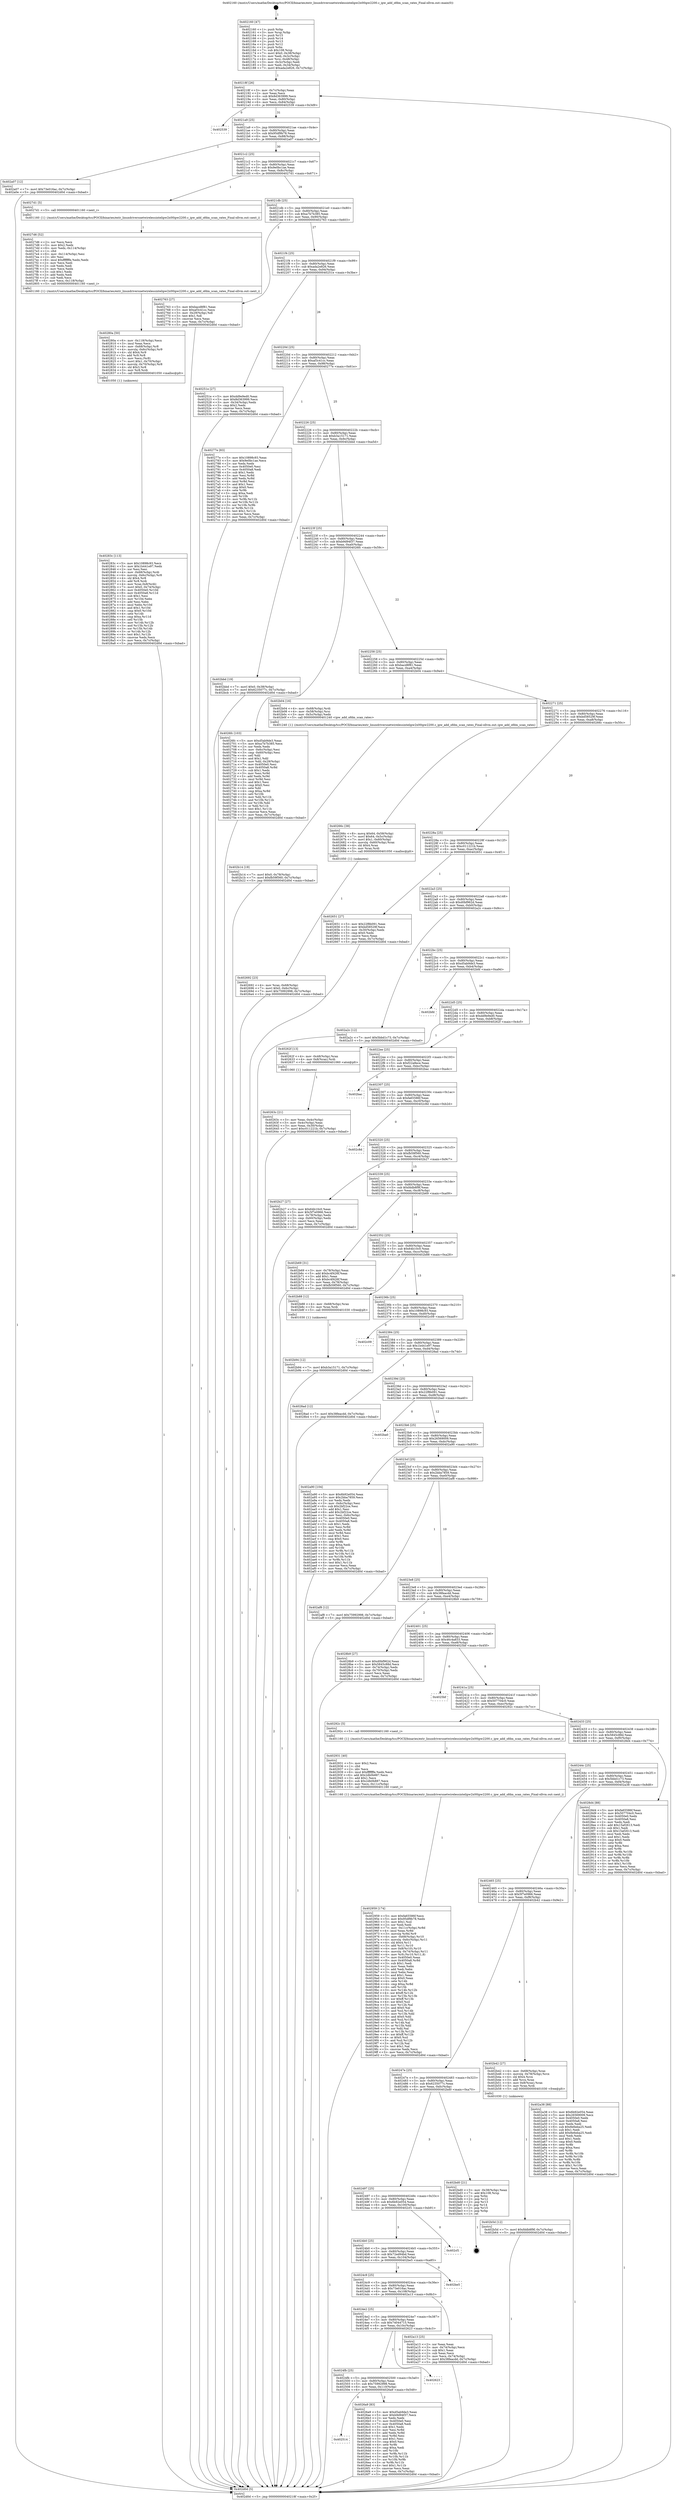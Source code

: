 digraph "0x402160" {
  label = "0x402160 (/mnt/c/Users/mathe/Desktop/tcc/POCII/binaries/extr_linuxdriversnetwirelessintelipw2x00ipw2200.c_ipw_add_ofdm_scan_rates_Final-ollvm.out::main(0))"
  labelloc = "t"
  node[shape=record]

  Entry [label="",width=0.3,height=0.3,shape=circle,fillcolor=black,style=filled]
  "0x40218f" [label="{
     0x40218f [26]\l
     | [instrs]\l
     &nbsp;&nbsp;0x40218f \<+3\>: mov -0x7c(%rbp),%eax\l
     &nbsp;&nbsp;0x402192 \<+2\>: mov %eax,%ecx\l
     &nbsp;&nbsp;0x402194 \<+6\>: sub $0x8d363999,%ecx\l
     &nbsp;&nbsp;0x40219a \<+3\>: mov %eax,-0x80(%rbp)\l
     &nbsp;&nbsp;0x40219d \<+6\>: mov %ecx,-0x84(%rbp)\l
     &nbsp;&nbsp;0x4021a3 \<+6\>: je 0000000000402539 \<main+0x3d9\>\l
  }"]
  "0x402539" [label="{
     0x402539\l
  }", style=dashed]
  "0x4021a9" [label="{
     0x4021a9 [25]\l
     | [instrs]\l
     &nbsp;&nbsp;0x4021a9 \<+5\>: jmp 00000000004021ae \<main+0x4e\>\l
     &nbsp;&nbsp;0x4021ae \<+3\>: mov -0x80(%rbp),%eax\l
     &nbsp;&nbsp;0x4021b1 \<+5\>: sub $0x95df9b78,%eax\l
     &nbsp;&nbsp;0x4021b6 \<+6\>: mov %eax,-0x88(%rbp)\l
     &nbsp;&nbsp;0x4021bc \<+6\>: je 0000000000402a07 \<main+0x8a7\>\l
  }"]
  Exit [label="",width=0.3,height=0.3,shape=circle,fillcolor=black,style=filled,peripheries=2]
  "0x402a07" [label="{
     0x402a07 [12]\l
     | [instrs]\l
     &nbsp;&nbsp;0x402a07 \<+7\>: movl $0x73e016ac,-0x7c(%rbp)\l
     &nbsp;&nbsp;0x402a0e \<+5\>: jmp 0000000000402d0d \<main+0xbad\>\l
  }"]
  "0x4021c2" [label="{
     0x4021c2 [25]\l
     | [instrs]\l
     &nbsp;&nbsp;0x4021c2 \<+5\>: jmp 00000000004021c7 \<main+0x67\>\l
     &nbsp;&nbsp;0x4021c7 \<+3\>: mov -0x80(%rbp),%eax\l
     &nbsp;&nbsp;0x4021ca \<+5\>: sub $0x9e0bc1ae,%eax\l
     &nbsp;&nbsp;0x4021cf \<+6\>: mov %eax,-0x8c(%rbp)\l
     &nbsp;&nbsp;0x4021d5 \<+6\>: je 00000000004027d1 \<main+0x671\>\l
  }"]
  "0x402b94" [label="{
     0x402b94 [12]\l
     | [instrs]\l
     &nbsp;&nbsp;0x402b94 \<+7\>: movl $0xb3a15171,-0x7c(%rbp)\l
     &nbsp;&nbsp;0x402b9b \<+5\>: jmp 0000000000402d0d \<main+0xbad\>\l
  }"]
  "0x4027d1" [label="{
     0x4027d1 [5]\l
     | [instrs]\l
     &nbsp;&nbsp;0x4027d1 \<+5\>: call 0000000000401160 \<next_i\>\l
     | [calls]\l
     &nbsp;&nbsp;0x401160 \{1\} (/mnt/c/Users/mathe/Desktop/tcc/POCII/binaries/extr_linuxdriversnetwirelessintelipw2x00ipw2200.c_ipw_add_ofdm_scan_rates_Final-ollvm.out::next_i)\l
  }"]
  "0x4021db" [label="{
     0x4021db [25]\l
     | [instrs]\l
     &nbsp;&nbsp;0x4021db \<+5\>: jmp 00000000004021e0 \<main+0x80\>\l
     &nbsp;&nbsp;0x4021e0 \<+3\>: mov -0x80(%rbp),%eax\l
     &nbsp;&nbsp;0x4021e3 \<+5\>: sub $0xa7b7b385,%eax\l
     &nbsp;&nbsp;0x4021e8 \<+6\>: mov %eax,-0x90(%rbp)\l
     &nbsp;&nbsp;0x4021ee \<+6\>: je 0000000000402763 \<main+0x603\>\l
  }"]
  "0x402b5d" [label="{
     0x402b5d [12]\l
     | [instrs]\l
     &nbsp;&nbsp;0x402b5d \<+7\>: movl $0xfddb8f9f,-0x7c(%rbp)\l
     &nbsp;&nbsp;0x402b64 \<+5\>: jmp 0000000000402d0d \<main+0xbad\>\l
  }"]
  "0x402763" [label="{
     0x402763 [27]\l
     | [instrs]\l
     &nbsp;&nbsp;0x402763 \<+5\>: mov $0xbacd8f81,%eax\l
     &nbsp;&nbsp;0x402768 \<+5\>: mov $0xaf3c41cc,%ecx\l
     &nbsp;&nbsp;0x40276d \<+3\>: mov -0x29(%rbp),%dl\l
     &nbsp;&nbsp;0x402770 \<+3\>: test $0x1,%dl\l
     &nbsp;&nbsp;0x402773 \<+3\>: cmovne %ecx,%eax\l
     &nbsp;&nbsp;0x402776 \<+3\>: mov %eax,-0x7c(%rbp)\l
     &nbsp;&nbsp;0x402779 \<+5\>: jmp 0000000000402d0d \<main+0xbad\>\l
  }"]
  "0x4021f4" [label="{
     0x4021f4 [25]\l
     | [instrs]\l
     &nbsp;&nbsp;0x4021f4 \<+5\>: jmp 00000000004021f9 \<main+0x99\>\l
     &nbsp;&nbsp;0x4021f9 \<+3\>: mov -0x80(%rbp),%eax\l
     &nbsp;&nbsp;0x4021fc \<+5\>: sub $0xada2e826,%eax\l
     &nbsp;&nbsp;0x402201 \<+6\>: mov %eax,-0x94(%rbp)\l
     &nbsp;&nbsp;0x402207 \<+6\>: je 000000000040251e \<main+0x3be\>\l
  }"]
  "0x402b14" [label="{
     0x402b14 [19]\l
     | [instrs]\l
     &nbsp;&nbsp;0x402b14 \<+7\>: movl $0x0,-0x78(%rbp)\l
     &nbsp;&nbsp;0x402b1b \<+7\>: movl $0xfb59f560,-0x7c(%rbp)\l
     &nbsp;&nbsp;0x402b22 \<+5\>: jmp 0000000000402d0d \<main+0xbad\>\l
  }"]
  "0x40251e" [label="{
     0x40251e [27]\l
     | [instrs]\l
     &nbsp;&nbsp;0x40251e \<+5\>: mov $0xdd9e9ed0,%eax\l
     &nbsp;&nbsp;0x402523 \<+5\>: mov $0x8d363999,%ecx\l
     &nbsp;&nbsp;0x402528 \<+3\>: mov -0x34(%rbp),%edx\l
     &nbsp;&nbsp;0x40252b \<+3\>: cmp $0x2,%edx\l
     &nbsp;&nbsp;0x40252e \<+3\>: cmovne %ecx,%eax\l
     &nbsp;&nbsp;0x402531 \<+3\>: mov %eax,-0x7c(%rbp)\l
     &nbsp;&nbsp;0x402534 \<+5\>: jmp 0000000000402d0d \<main+0xbad\>\l
  }"]
  "0x40220d" [label="{
     0x40220d [25]\l
     | [instrs]\l
     &nbsp;&nbsp;0x40220d \<+5\>: jmp 0000000000402212 \<main+0xb2\>\l
     &nbsp;&nbsp;0x402212 \<+3\>: mov -0x80(%rbp),%eax\l
     &nbsp;&nbsp;0x402215 \<+5\>: sub $0xaf3c41cc,%eax\l
     &nbsp;&nbsp;0x40221a \<+6\>: mov %eax,-0x98(%rbp)\l
     &nbsp;&nbsp;0x402220 \<+6\>: je 000000000040277e \<main+0x61e\>\l
  }"]
  "0x402d0d" [label="{
     0x402d0d [5]\l
     | [instrs]\l
     &nbsp;&nbsp;0x402d0d \<+5\>: jmp 000000000040218f \<main+0x2f\>\l
  }"]
  "0x402160" [label="{
     0x402160 [47]\l
     | [instrs]\l
     &nbsp;&nbsp;0x402160 \<+1\>: push %rbp\l
     &nbsp;&nbsp;0x402161 \<+3\>: mov %rsp,%rbp\l
     &nbsp;&nbsp;0x402164 \<+2\>: push %r15\l
     &nbsp;&nbsp;0x402166 \<+2\>: push %r14\l
     &nbsp;&nbsp;0x402168 \<+2\>: push %r13\l
     &nbsp;&nbsp;0x40216a \<+2\>: push %r12\l
     &nbsp;&nbsp;0x40216c \<+1\>: push %rbx\l
     &nbsp;&nbsp;0x40216d \<+7\>: sub $0x108,%rsp\l
     &nbsp;&nbsp;0x402174 \<+7\>: movl $0x0,-0x38(%rbp)\l
     &nbsp;&nbsp;0x40217b \<+3\>: mov %edi,-0x3c(%rbp)\l
     &nbsp;&nbsp;0x40217e \<+4\>: mov %rsi,-0x48(%rbp)\l
     &nbsp;&nbsp;0x402182 \<+3\>: mov -0x3c(%rbp),%edi\l
     &nbsp;&nbsp;0x402185 \<+3\>: mov %edi,-0x34(%rbp)\l
     &nbsp;&nbsp;0x402188 \<+7\>: movl $0xada2e826,-0x7c(%rbp)\l
  }"]
  "0x402959" [label="{
     0x402959 [174]\l
     | [instrs]\l
     &nbsp;&nbsp;0x402959 \<+5\>: mov $0xfa65586f,%ecx\l
     &nbsp;&nbsp;0x40295e \<+5\>: mov $0x95df9b78,%edx\l
     &nbsp;&nbsp;0x402963 \<+3\>: mov $0x1,%sil\l
     &nbsp;&nbsp;0x402966 \<+2\>: xor %edi,%edi\l
     &nbsp;&nbsp;0x402968 \<+7\>: mov -0x11c(%rbp),%r8d\l
     &nbsp;&nbsp;0x40296f \<+4\>: imul %eax,%r8d\l
     &nbsp;&nbsp;0x402973 \<+3\>: movslq %r8d,%r9\l
     &nbsp;&nbsp;0x402976 \<+4\>: mov -0x68(%rbp),%r10\l
     &nbsp;&nbsp;0x40297a \<+4\>: movslq -0x6c(%rbp),%r11\l
     &nbsp;&nbsp;0x40297e \<+4\>: shl $0x4,%r11\l
     &nbsp;&nbsp;0x402982 \<+3\>: add %r11,%r10\l
     &nbsp;&nbsp;0x402985 \<+4\>: mov 0x8(%r10),%r10\l
     &nbsp;&nbsp;0x402989 \<+4\>: movslq -0x74(%rbp),%r11\l
     &nbsp;&nbsp;0x40298d \<+4\>: mov %r9,(%r10,%r11,8)\l
     &nbsp;&nbsp;0x402991 \<+7\>: mov 0x4050e0,%eax\l
     &nbsp;&nbsp;0x402998 \<+8\>: mov 0x4050a8,%r8d\l
     &nbsp;&nbsp;0x4029a0 \<+3\>: sub $0x1,%edi\l
     &nbsp;&nbsp;0x4029a3 \<+2\>: mov %eax,%ebx\l
     &nbsp;&nbsp;0x4029a5 \<+2\>: add %edi,%ebx\l
     &nbsp;&nbsp;0x4029a7 \<+3\>: imul %ebx,%eax\l
     &nbsp;&nbsp;0x4029aa \<+3\>: and $0x1,%eax\l
     &nbsp;&nbsp;0x4029ad \<+3\>: cmp $0x0,%eax\l
     &nbsp;&nbsp;0x4029b0 \<+4\>: sete %r14b\l
     &nbsp;&nbsp;0x4029b4 \<+4\>: cmp $0xa,%r8d\l
     &nbsp;&nbsp;0x4029b8 \<+4\>: setl %r15b\l
     &nbsp;&nbsp;0x4029bc \<+3\>: mov %r14b,%r12b\l
     &nbsp;&nbsp;0x4029bf \<+4\>: xor $0xff,%r12b\l
     &nbsp;&nbsp;0x4029c3 \<+3\>: mov %r15b,%r13b\l
     &nbsp;&nbsp;0x4029c6 \<+4\>: xor $0xff,%r13b\l
     &nbsp;&nbsp;0x4029ca \<+4\>: xor $0x0,%sil\l
     &nbsp;&nbsp;0x4029ce \<+3\>: mov %r12b,%al\l
     &nbsp;&nbsp;0x4029d1 \<+2\>: and $0x0,%al\l
     &nbsp;&nbsp;0x4029d3 \<+3\>: and %sil,%r14b\l
     &nbsp;&nbsp;0x4029d6 \<+3\>: mov %r13b,%dil\l
     &nbsp;&nbsp;0x4029d9 \<+4\>: and $0x0,%dil\l
     &nbsp;&nbsp;0x4029dd \<+3\>: and %sil,%r15b\l
     &nbsp;&nbsp;0x4029e0 \<+3\>: or %r14b,%al\l
     &nbsp;&nbsp;0x4029e3 \<+3\>: or %r15b,%dil\l
     &nbsp;&nbsp;0x4029e6 \<+3\>: xor %dil,%al\l
     &nbsp;&nbsp;0x4029e9 \<+3\>: or %r13b,%r12b\l
     &nbsp;&nbsp;0x4029ec \<+4\>: xor $0xff,%r12b\l
     &nbsp;&nbsp;0x4029f0 \<+4\>: or $0x0,%sil\l
     &nbsp;&nbsp;0x4029f4 \<+3\>: and %sil,%r12b\l
     &nbsp;&nbsp;0x4029f7 \<+3\>: or %r12b,%al\l
     &nbsp;&nbsp;0x4029fa \<+2\>: test $0x1,%al\l
     &nbsp;&nbsp;0x4029fc \<+3\>: cmovne %edx,%ecx\l
     &nbsp;&nbsp;0x4029ff \<+3\>: mov %ecx,-0x7c(%rbp)\l
     &nbsp;&nbsp;0x402a02 \<+5\>: jmp 0000000000402d0d \<main+0xbad\>\l
  }"]
  "0x40277e" [label="{
     0x40277e [83]\l
     | [instrs]\l
     &nbsp;&nbsp;0x40277e \<+5\>: mov $0x10898c93,%eax\l
     &nbsp;&nbsp;0x402783 \<+5\>: mov $0x9e0bc1ae,%ecx\l
     &nbsp;&nbsp;0x402788 \<+2\>: xor %edx,%edx\l
     &nbsp;&nbsp;0x40278a \<+7\>: mov 0x4050e0,%esi\l
     &nbsp;&nbsp;0x402791 \<+7\>: mov 0x4050a8,%edi\l
     &nbsp;&nbsp;0x402798 \<+3\>: sub $0x1,%edx\l
     &nbsp;&nbsp;0x40279b \<+3\>: mov %esi,%r8d\l
     &nbsp;&nbsp;0x40279e \<+3\>: add %edx,%r8d\l
     &nbsp;&nbsp;0x4027a1 \<+4\>: imul %r8d,%esi\l
     &nbsp;&nbsp;0x4027a5 \<+3\>: and $0x1,%esi\l
     &nbsp;&nbsp;0x4027a8 \<+3\>: cmp $0x0,%esi\l
     &nbsp;&nbsp;0x4027ab \<+4\>: sete %r9b\l
     &nbsp;&nbsp;0x4027af \<+3\>: cmp $0xa,%edi\l
     &nbsp;&nbsp;0x4027b2 \<+4\>: setl %r10b\l
     &nbsp;&nbsp;0x4027b6 \<+3\>: mov %r9b,%r11b\l
     &nbsp;&nbsp;0x4027b9 \<+3\>: and %r10b,%r11b\l
     &nbsp;&nbsp;0x4027bc \<+3\>: xor %r10b,%r9b\l
     &nbsp;&nbsp;0x4027bf \<+3\>: or %r9b,%r11b\l
     &nbsp;&nbsp;0x4027c2 \<+4\>: test $0x1,%r11b\l
     &nbsp;&nbsp;0x4027c6 \<+3\>: cmovne %ecx,%eax\l
     &nbsp;&nbsp;0x4027c9 \<+3\>: mov %eax,-0x7c(%rbp)\l
     &nbsp;&nbsp;0x4027cc \<+5\>: jmp 0000000000402d0d \<main+0xbad\>\l
  }"]
  "0x402226" [label="{
     0x402226 [25]\l
     | [instrs]\l
     &nbsp;&nbsp;0x402226 \<+5\>: jmp 000000000040222b \<main+0xcb\>\l
     &nbsp;&nbsp;0x40222b \<+3\>: mov -0x80(%rbp),%eax\l
     &nbsp;&nbsp;0x40222e \<+5\>: sub $0xb3a15171,%eax\l
     &nbsp;&nbsp;0x402233 \<+6\>: mov %eax,-0x9c(%rbp)\l
     &nbsp;&nbsp;0x402239 \<+6\>: je 0000000000402bbd \<main+0xa5d\>\l
  }"]
  "0x402931" [label="{
     0x402931 [40]\l
     | [instrs]\l
     &nbsp;&nbsp;0x402931 \<+5\>: mov $0x2,%ecx\l
     &nbsp;&nbsp;0x402936 \<+1\>: cltd\l
     &nbsp;&nbsp;0x402937 \<+2\>: idiv %ecx\l
     &nbsp;&nbsp;0x402939 \<+6\>: imul $0xfffffffe,%edx,%ecx\l
     &nbsp;&nbsp;0x40293f \<+6\>: add $0x2db0b887,%ecx\l
     &nbsp;&nbsp;0x402945 \<+3\>: add $0x1,%ecx\l
     &nbsp;&nbsp;0x402948 \<+6\>: sub $0x2db0b887,%ecx\l
     &nbsp;&nbsp;0x40294e \<+6\>: mov %ecx,-0x11c(%rbp)\l
     &nbsp;&nbsp;0x402954 \<+5\>: call 0000000000401160 \<next_i\>\l
     | [calls]\l
     &nbsp;&nbsp;0x401160 \{1\} (/mnt/c/Users/mathe/Desktop/tcc/POCII/binaries/extr_linuxdriversnetwirelessintelipw2x00ipw2200.c_ipw_add_ofdm_scan_rates_Final-ollvm.out::next_i)\l
  }"]
  "0x402bbd" [label="{
     0x402bbd [19]\l
     | [instrs]\l
     &nbsp;&nbsp;0x402bbd \<+7\>: movl $0x0,-0x38(%rbp)\l
     &nbsp;&nbsp;0x402bc4 \<+7\>: movl $0x6235077c,-0x7c(%rbp)\l
     &nbsp;&nbsp;0x402bcb \<+5\>: jmp 0000000000402d0d \<main+0xbad\>\l
  }"]
  "0x40223f" [label="{
     0x40223f [25]\l
     | [instrs]\l
     &nbsp;&nbsp;0x40223f \<+5\>: jmp 0000000000402244 \<main+0xe4\>\l
     &nbsp;&nbsp;0x402244 \<+3\>: mov -0x80(%rbp),%eax\l
     &nbsp;&nbsp;0x402247 \<+5\>: sub $0xb9d94f37,%eax\l
     &nbsp;&nbsp;0x40224c \<+6\>: mov %eax,-0xa0(%rbp)\l
     &nbsp;&nbsp;0x402252 \<+6\>: je 00000000004026fc \<main+0x59c\>\l
  }"]
  "0x40283c" [label="{
     0x40283c [113]\l
     | [instrs]\l
     &nbsp;&nbsp;0x40283c \<+5\>: mov $0x10898c93,%ecx\l
     &nbsp;&nbsp;0x402841 \<+5\>: mov $0x1b441e97,%edx\l
     &nbsp;&nbsp;0x402846 \<+2\>: xor %esi,%esi\l
     &nbsp;&nbsp;0x402848 \<+4\>: mov -0x68(%rbp),%rdi\l
     &nbsp;&nbsp;0x40284c \<+4\>: movslq -0x6c(%rbp),%r8\l
     &nbsp;&nbsp;0x402850 \<+4\>: shl $0x4,%r8\l
     &nbsp;&nbsp;0x402854 \<+3\>: add %r8,%rdi\l
     &nbsp;&nbsp;0x402857 \<+4\>: mov %rax,0x8(%rdi)\l
     &nbsp;&nbsp;0x40285b \<+7\>: movl $0x0,-0x74(%rbp)\l
     &nbsp;&nbsp;0x402862 \<+8\>: mov 0x4050e0,%r10d\l
     &nbsp;&nbsp;0x40286a \<+8\>: mov 0x4050a8,%r11d\l
     &nbsp;&nbsp;0x402872 \<+3\>: sub $0x1,%esi\l
     &nbsp;&nbsp;0x402875 \<+3\>: mov %r10d,%ebx\l
     &nbsp;&nbsp;0x402878 \<+2\>: add %esi,%ebx\l
     &nbsp;&nbsp;0x40287a \<+4\>: imul %ebx,%r10d\l
     &nbsp;&nbsp;0x40287e \<+4\>: and $0x1,%r10d\l
     &nbsp;&nbsp;0x402882 \<+4\>: cmp $0x0,%r10d\l
     &nbsp;&nbsp;0x402886 \<+4\>: sete %r14b\l
     &nbsp;&nbsp;0x40288a \<+4\>: cmp $0xa,%r11d\l
     &nbsp;&nbsp;0x40288e \<+4\>: setl %r15b\l
     &nbsp;&nbsp;0x402892 \<+3\>: mov %r14b,%r12b\l
     &nbsp;&nbsp;0x402895 \<+3\>: and %r15b,%r12b\l
     &nbsp;&nbsp;0x402898 \<+3\>: xor %r15b,%r14b\l
     &nbsp;&nbsp;0x40289b \<+3\>: or %r14b,%r12b\l
     &nbsp;&nbsp;0x40289e \<+4\>: test $0x1,%r12b\l
     &nbsp;&nbsp;0x4028a2 \<+3\>: cmovne %edx,%ecx\l
     &nbsp;&nbsp;0x4028a5 \<+3\>: mov %ecx,-0x7c(%rbp)\l
     &nbsp;&nbsp;0x4028a8 \<+5\>: jmp 0000000000402d0d \<main+0xbad\>\l
  }"]
  "0x4026fc" [label="{
     0x4026fc [103]\l
     | [instrs]\l
     &nbsp;&nbsp;0x4026fc \<+5\>: mov $0xd5ab9de3,%eax\l
     &nbsp;&nbsp;0x402701 \<+5\>: mov $0xa7b7b385,%ecx\l
     &nbsp;&nbsp;0x402706 \<+2\>: xor %edx,%edx\l
     &nbsp;&nbsp;0x402708 \<+3\>: mov -0x6c(%rbp),%esi\l
     &nbsp;&nbsp;0x40270b \<+3\>: cmp -0x60(%rbp),%esi\l
     &nbsp;&nbsp;0x40270e \<+4\>: setl %dil\l
     &nbsp;&nbsp;0x402712 \<+4\>: and $0x1,%dil\l
     &nbsp;&nbsp;0x402716 \<+4\>: mov %dil,-0x29(%rbp)\l
     &nbsp;&nbsp;0x40271a \<+7\>: mov 0x4050e0,%esi\l
     &nbsp;&nbsp;0x402721 \<+8\>: mov 0x4050a8,%r8d\l
     &nbsp;&nbsp;0x402729 \<+3\>: sub $0x1,%edx\l
     &nbsp;&nbsp;0x40272c \<+3\>: mov %esi,%r9d\l
     &nbsp;&nbsp;0x40272f \<+3\>: add %edx,%r9d\l
     &nbsp;&nbsp;0x402732 \<+4\>: imul %r9d,%esi\l
     &nbsp;&nbsp;0x402736 \<+3\>: and $0x1,%esi\l
     &nbsp;&nbsp;0x402739 \<+3\>: cmp $0x0,%esi\l
     &nbsp;&nbsp;0x40273c \<+4\>: sete %dil\l
     &nbsp;&nbsp;0x402740 \<+4\>: cmp $0xa,%r8d\l
     &nbsp;&nbsp;0x402744 \<+4\>: setl %r10b\l
     &nbsp;&nbsp;0x402748 \<+3\>: mov %dil,%r11b\l
     &nbsp;&nbsp;0x40274b \<+3\>: and %r10b,%r11b\l
     &nbsp;&nbsp;0x40274e \<+3\>: xor %r10b,%dil\l
     &nbsp;&nbsp;0x402751 \<+3\>: or %dil,%r11b\l
     &nbsp;&nbsp;0x402754 \<+4\>: test $0x1,%r11b\l
     &nbsp;&nbsp;0x402758 \<+3\>: cmovne %ecx,%eax\l
     &nbsp;&nbsp;0x40275b \<+3\>: mov %eax,-0x7c(%rbp)\l
     &nbsp;&nbsp;0x40275e \<+5\>: jmp 0000000000402d0d \<main+0xbad\>\l
  }"]
  "0x402258" [label="{
     0x402258 [25]\l
     | [instrs]\l
     &nbsp;&nbsp;0x402258 \<+5\>: jmp 000000000040225d \<main+0xfd\>\l
     &nbsp;&nbsp;0x40225d \<+3\>: mov -0x80(%rbp),%eax\l
     &nbsp;&nbsp;0x402260 \<+5\>: sub $0xbacd8f81,%eax\l
     &nbsp;&nbsp;0x402265 \<+6\>: mov %eax,-0xa4(%rbp)\l
     &nbsp;&nbsp;0x40226b \<+6\>: je 0000000000402b04 \<main+0x9a4\>\l
  }"]
  "0x40280a" [label="{
     0x40280a [50]\l
     | [instrs]\l
     &nbsp;&nbsp;0x40280a \<+6\>: mov -0x118(%rbp),%ecx\l
     &nbsp;&nbsp;0x402810 \<+3\>: imul %eax,%ecx\l
     &nbsp;&nbsp;0x402813 \<+4\>: mov -0x68(%rbp),%r8\l
     &nbsp;&nbsp;0x402817 \<+4\>: movslq -0x6c(%rbp),%r9\l
     &nbsp;&nbsp;0x40281b \<+4\>: shl $0x4,%r9\l
     &nbsp;&nbsp;0x40281f \<+3\>: add %r9,%r8\l
     &nbsp;&nbsp;0x402822 \<+3\>: mov %ecx,(%r8)\l
     &nbsp;&nbsp;0x402825 \<+7\>: movl $0x1,-0x70(%rbp)\l
     &nbsp;&nbsp;0x40282c \<+4\>: movslq -0x70(%rbp),%r8\l
     &nbsp;&nbsp;0x402830 \<+4\>: shl $0x3,%r8\l
     &nbsp;&nbsp;0x402834 \<+3\>: mov %r8,%rdi\l
     &nbsp;&nbsp;0x402837 \<+5\>: call 0000000000401050 \<malloc@plt\>\l
     | [calls]\l
     &nbsp;&nbsp;0x401050 \{1\} (unknown)\l
  }"]
  "0x402b04" [label="{
     0x402b04 [16]\l
     | [instrs]\l
     &nbsp;&nbsp;0x402b04 \<+4\>: mov -0x68(%rbp),%rdi\l
     &nbsp;&nbsp;0x402b08 \<+4\>: mov -0x58(%rbp),%rsi\l
     &nbsp;&nbsp;0x402b0c \<+3\>: mov -0x5c(%rbp),%edx\l
     &nbsp;&nbsp;0x402b0f \<+5\>: call 0000000000401240 \<ipw_add_ofdm_scan_rates\>\l
     | [calls]\l
     &nbsp;&nbsp;0x401240 \{1\} (/mnt/c/Users/mathe/Desktop/tcc/POCII/binaries/extr_linuxdriversnetwirelessintelipw2x00ipw2200.c_ipw_add_ofdm_scan_rates_Final-ollvm.out::ipw_add_ofdm_scan_rates)\l
  }"]
  "0x402271" [label="{
     0x402271 [25]\l
     | [instrs]\l
     &nbsp;&nbsp;0x402271 \<+5\>: jmp 0000000000402276 \<main+0x116\>\l
     &nbsp;&nbsp;0x402276 \<+3\>: mov -0x80(%rbp),%eax\l
     &nbsp;&nbsp;0x402279 \<+5\>: sub $0xbd58529f,%eax\l
     &nbsp;&nbsp;0x40227e \<+6\>: mov %eax,-0xa8(%rbp)\l
     &nbsp;&nbsp;0x402284 \<+6\>: je 000000000040266c \<main+0x50c\>\l
  }"]
  "0x4027d6" [label="{
     0x4027d6 [52]\l
     | [instrs]\l
     &nbsp;&nbsp;0x4027d6 \<+2\>: xor %ecx,%ecx\l
     &nbsp;&nbsp;0x4027d8 \<+5\>: mov $0x2,%edx\l
     &nbsp;&nbsp;0x4027dd \<+6\>: mov %edx,-0x114(%rbp)\l
     &nbsp;&nbsp;0x4027e3 \<+1\>: cltd\l
     &nbsp;&nbsp;0x4027e4 \<+6\>: mov -0x114(%rbp),%esi\l
     &nbsp;&nbsp;0x4027ea \<+2\>: idiv %esi\l
     &nbsp;&nbsp;0x4027ec \<+6\>: imul $0xfffffffe,%edx,%edx\l
     &nbsp;&nbsp;0x4027f2 \<+2\>: mov %ecx,%edi\l
     &nbsp;&nbsp;0x4027f4 \<+2\>: sub %edx,%edi\l
     &nbsp;&nbsp;0x4027f6 \<+2\>: mov %ecx,%edx\l
     &nbsp;&nbsp;0x4027f8 \<+3\>: sub $0x1,%edx\l
     &nbsp;&nbsp;0x4027fb \<+2\>: add %edx,%edi\l
     &nbsp;&nbsp;0x4027fd \<+2\>: sub %edi,%ecx\l
     &nbsp;&nbsp;0x4027ff \<+6\>: mov %ecx,-0x118(%rbp)\l
     &nbsp;&nbsp;0x402805 \<+5\>: call 0000000000401160 \<next_i\>\l
     | [calls]\l
     &nbsp;&nbsp;0x401160 \{1\} (/mnt/c/Users/mathe/Desktop/tcc/POCII/binaries/extr_linuxdriversnetwirelessintelipw2x00ipw2200.c_ipw_add_ofdm_scan_rates_Final-ollvm.out::next_i)\l
  }"]
  "0x40266c" [label="{
     0x40266c [38]\l
     | [instrs]\l
     &nbsp;&nbsp;0x40266c \<+8\>: movq $0x64,-0x58(%rbp)\l
     &nbsp;&nbsp;0x402674 \<+7\>: movl $0x64,-0x5c(%rbp)\l
     &nbsp;&nbsp;0x40267b \<+7\>: movl $0x1,-0x60(%rbp)\l
     &nbsp;&nbsp;0x402682 \<+4\>: movslq -0x60(%rbp),%rax\l
     &nbsp;&nbsp;0x402686 \<+4\>: shl $0x4,%rax\l
     &nbsp;&nbsp;0x40268a \<+3\>: mov %rax,%rdi\l
     &nbsp;&nbsp;0x40268d \<+5\>: call 0000000000401050 \<malloc@plt\>\l
     | [calls]\l
     &nbsp;&nbsp;0x401050 \{1\} (unknown)\l
  }"]
  "0x40228a" [label="{
     0x40228a [25]\l
     | [instrs]\l
     &nbsp;&nbsp;0x40228a \<+5\>: jmp 000000000040228f \<main+0x12f\>\l
     &nbsp;&nbsp;0x40228f \<+3\>: mov -0x80(%rbp),%eax\l
     &nbsp;&nbsp;0x402292 \<+5\>: sub $0xc011221b,%eax\l
     &nbsp;&nbsp;0x402297 \<+6\>: mov %eax,-0xac(%rbp)\l
     &nbsp;&nbsp;0x40229d \<+6\>: je 0000000000402651 \<main+0x4f1\>\l
  }"]
  "0x402514" [label="{
     0x402514\l
  }", style=dashed]
  "0x402651" [label="{
     0x402651 [27]\l
     | [instrs]\l
     &nbsp;&nbsp;0x402651 \<+5\>: mov $0x22f8b091,%eax\l
     &nbsp;&nbsp;0x402656 \<+5\>: mov $0xbd58529f,%ecx\l
     &nbsp;&nbsp;0x40265b \<+3\>: mov -0x30(%rbp),%edx\l
     &nbsp;&nbsp;0x40265e \<+3\>: cmp $0x0,%edx\l
     &nbsp;&nbsp;0x402661 \<+3\>: cmove %ecx,%eax\l
     &nbsp;&nbsp;0x402664 \<+3\>: mov %eax,-0x7c(%rbp)\l
     &nbsp;&nbsp;0x402667 \<+5\>: jmp 0000000000402d0d \<main+0xbad\>\l
  }"]
  "0x4022a3" [label="{
     0x4022a3 [25]\l
     | [instrs]\l
     &nbsp;&nbsp;0x4022a3 \<+5\>: jmp 00000000004022a8 \<main+0x148\>\l
     &nbsp;&nbsp;0x4022a8 \<+3\>: mov -0x80(%rbp),%eax\l
     &nbsp;&nbsp;0x4022ab \<+5\>: sub $0xd0bf962d,%eax\l
     &nbsp;&nbsp;0x4022b0 \<+6\>: mov %eax,-0xb0(%rbp)\l
     &nbsp;&nbsp;0x4022b6 \<+6\>: je 0000000000402a2c \<main+0x8cc\>\l
  }"]
  "0x4026a9" [label="{
     0x4026a9 [83]\l
     | [instrs]\l
     &nbsp;&nbsp;0x4026a9 \<+5\>: mov $0xd5ab9de3,%eax\l
     &nbsp;&nbsp;0x4026ae \<+5\>: mov $0xb9d94f37,%ecx\l
     &nbsp;&nbsp;0x4026b3 \<+2\>: xor %edx,%edx\l
     &nbsp;&nbsp;0x4026b5 \<+7\>: mov 0x4050e0,%esi\l
     &nbsp;&nbsp;0x4026bc \<+7\>: mov 0x4050a8,%edi\l
     &nbsp;&nbsp;0x4026c3 \<+3\>: sub $0x1,%edx\l
     &nbsp;&nbsp;0x4026c6 \<+3\>: mov %esi,%r8d\l
     &nbsp;&nbsp;0x4026c9 \<+3\>: add %edx,%r8d\l
     &nbsp;&nbsp;0x4026cc \<+4\>: imul %r8d,%esi\l
     &nbsp;&nbsp;0x4026d0 \<+3\>: and $0x1,%esi\l
     &nbsp;&nbsp;0x4026d3 \<+3\>: cmp $0x0,%esi\l
     &nbsp;&nbsp;0x4026d6 \<+4\>: sete %r9b\l
     &nbsp;&nbsp;0x4026da \<+3\>: cmp $0xa,%edi\l
     &nbsp;&nbsp;0x4026dd \<+4\>: setl %r10b\l
     &nbsp;&nbsp;0x4026e1 \<+3\>: mov %r9b,%r11b\l
     &nbsp;&nbsp;0x4026e4 \<+3\>: and %r10b,%r11b\l
     &nbsp;&nbsp;0x4026e7 \<+3\>: xor %r10b,%r9b\l
     &nbsp;&nbsp;0x4026ea \<+3\>: or %r9b,%r11b\l
     &nbsp;&nbsp;0x4026ed \<+4\>: test $0x1,%r11b\l
     &nbsp;&nbsp;0x4026f1 \<+3\>: cmovne %ecx,%eax\l
     &nbsp;&nbsp;0x4026f4 \<+3\>: mov %eax,-0x7c(%rbp)\l
     &nbsp;&nbsp;0x4026f7 \<+5\>: jmp 0000000000402d0d \<main+0xbad\>\l
  }"]
  "0x402a2c" [label="{
     0x402a2c [12]\l
     | [instrs]\l
     &nbsp;&nbsp;0x402a2c \<+7\>: movl $0x5bbd1c73,-0x7c(%rbp)\l
     &nbsp;&nbsp;0x402a33 \<+5\>: jmp 0000000000402d0d \<main+0xbad\>\l
  }"]
  "0x4022bc" [label="{
     0x4022bc [25]\l
     | [instrs]\l
     &nbsp;&nbsp;0x4022bc \<+5\>: jmp 00000000004022c1 \<main+0x161\>\l
     &nbsp;&nbsp;0x4022c1 \<+3\>: mov -0x80(%rbp),%eax\l
     &nbsp;&nbsp;0x4022c4 \<+5\>: sub $0xd5ab9de3,%eax\l
     &nbsp;&nbsp;0x4022c9 \<+6\>: mov %eax,-0xb4(%rbp)\l
     &nbsp;&nbsp;0x4022cf \<+6\>: je 0000000000402bfd \<main+0xa9d\>\l
  }"]
  "0x4024fb" [label="{
     0x4024fb [25]\l
     | [instrs]\l
     &nbsp;&nbsp;0x4024fb \<+5\>: jmp 0000000000402500 \<main+0x3a0\>\l
     &nbsp;&nbsp;0x402500 \<+3\>: mov -0x80(%rbp),%eax\l
     &nbsp;&nbsp;0x402503 \<+5\>: sub $0x75992998,%eax\l
     &nbsp;&nbsp;0x402508 \<+6\>: mov %eax,-0x110(%rbp)\l
     &nbsp;&nbsp;0x40250e \<+6\>: je 00000000004026a9 \<main+0x549\>\l
  }"]
  "0x402bfd" [label="{
     0x402bfd\l
  }", style=dashed]
  "0x4022d5" [label="{
     0x4022d5 [25]\l
     | [instrs]\l
     &nbsp;&nbsp;0x4022d5 \<+5\>: jmp 00000000004022da \<main+0x17a\>\l
     &nbsp;&nbsp;0x4022da \<+3\>: mov -0x80(%rbp),%eax\l
     &nbsp;&nbsp;0x4022dd \<+5\>: sub $0xdd9e9ed0,%eax\l
     &nbsp;&nbsp;0x4022e2 \<+6\>: mov %eax,-0xb8(%rbp)\l
     &nbsp;&nbsp;0x4022e8 \<+6\>: je 000000000040262f \<main+0x4cf\>\l
  }"]
  "0x402623" [label="{
     0x402623\l
  }", style=dashed]
  "0x40262f" [label="{
     0x40262f [13]\l
     | [instrs]\l
     &nbsp;&nbsp;0x40262f \<+4\>: mov -0x48(%rbp),%rax\l
     &nbsp;&nbsp;0x402633 \<+4\>: mov 0x8(%rax),%rdi\l
     &nbsp;&nbsp;0x402637 \<+5\>: call 0000000000401060 \<atoi@plt\>\l
     | [calls]\l
     &nbsp;&nbsp;0x401060 \{1\} (unknown)\l
  }"]
  "0x4022ee" [label="{
     0x4022ee [25]\l
     | [instrs]\l
     &nbsp;&nbsp;0x4022ee \<+5\>: jmp 00000000004022f3 \<main+0x193\>\l
     &nbsp;&nbsp;0x4022f3 \<+3\>: mov -0x80(%rbp),%eax\l
     &nbsp;&nbsp;0x4022f6 \<+5\>: sub $0xf22a8ece,%eax\l
     &nbsp;&nbsp;0x4022fb \<+6\>: mov %eax,-0xbc(%rbp)\l
     &nbsp;&nbsp;0x402301 \<+6\>: je 0000000000402bac \<main+0xa4c\>\l
  }"]
  "0x40263c" [label="{
     0x40263c [21]\l
     | [instrs]\l
     &nbsp;&nbsp;0x40263c \<+3\>: mov %eax,-0x4c(%rbp)\l
     &nbsp;&nbsp;0x40263f \<+3\>: mov -0x4c(%rbp),%eax\l
     &nbsp;&nbsp;0x402642 \<+3\>: mov %eax,-0x30(%rbp)\l
     &nbsp;&nbsp;0x402645 \<+7\>: movl $0xc011221b,-0x7c(%rbp)\l
     &nbsp;&nbsp;0x40264c \<+5\>: jmp 0000000000402d0d \<main+0xbad\>\l
  }"]
  "0x402692" [label="{
     0x402692 [23]\l
     | [instrs]\l
     &nbsp;&nbsp;0x402692 \<+4\>: mov %rax,-0x68(%rbp)\l
     &nbsp;&nbsp;0x402696 \<+7\>: movl $0x0,-0x6c(%rbp)\l
     &nbsp;&nbsp;0x40269d \<+7\>: movl $0x75992998,-0x7c(%rbp)\l
     &nbsp;&nbsp;0x4026a4 \<+5\>: jmp 0000000000402d0d \<main+0xbad\>\l
  }"]
  "0x4024e2" [label="{
     0x4024e2 [25]\l
     | [instrs]\l
     &nbsp;&nbsp;0x4024e2 \<+5\>: jmp 00000000004024e7 \<main+0x387\>\l
     &nbsp;&nbsp;0x4024e7 \<+3\>: mov -0x80(%rbp),%eax\l
     &nbsp;&nbsp;0x4024ea \<+5\>: sub $0x74044715,%eax\l
     &nbsp;&nbsp;0x4024ef \<+6\>: mov %eax,-0x10c(%rbp)\l
     &nbsp;&nbsp;0x4024f5 \<+6\>: je 0000000000402623 \<main+0x4c3\>\l
  }"]
  "0x402bac" [label="{
     0x402bac\l
  }", style=dashed]
  "0x402307" [label="{
     0x402307 [25]\l
     | [instrs]\l
     &nbsp;&nbsp;0x402307 \<+5\>: jmp 000000000040230c \<main+0x1ac\>\l
     &nbsp;&nbsp;0x40230c \<+3\>: mov -0x80(%rbp),%eax\l
     &nbsp;&nbsp;0x40230f \<+5\>: sub $0xfa65586f,%eax\l
     &nbsp;&nbsp;0x402314 \<+6\>: mov %eax,-0xc0(%rbp)\l
     &nbsp;&nbsp;0x40231a \<+6\>: je 0000000000402c8d \<main+0xb2d\>\l
  }"]
  "0x402a13" [label="{
     0x402a13 [25]\l
     | [instrs]\l
     &nbsp;&nbsp;0x402a13 \<+2\>: xor %eax,%eax\l
     &nbsp;&nbsp;0x402a15 \<+3\>: mov -0x74(%rbp),%ecx\l
     &nbsp;&nbsp;0x402a18 \<+3\>: sub $0x1,%eax\l
     &nbsp;&nbsp;0x402a1b \<+2\>: sub %eax,%ecx\l
     &nbsp;&nbsp;0x402a1d \<+3\>: mov %ecx,-0x74(%rbp)\l
     &nbsp;&nbsp;0x402a20 \<+7\>: movl $0x38feacdd,-0x7c(%rbp)\l
     &nbsp;&nbsp;0x402a27 \<+5\>: jmp 0000000000402d0d \<main+0xbad\>\l
  }"]
  "0x402c8d" [label="{
     0x402c8d\l
  }", style=dashed]
  "0x402320" [label="{
     0x402320 [25]\l
     | [instrs]\l
     &nbsp;&nbsp;0x402320 \<+5\>: jmp 0000000000402325 \<main+0x1c5\>\l
     &nbsp;&nbsp;0x402325 \<+3\>: mov -0x80(%rbp),%eax\l
     &nbsp;&nbsp;0x402328 \<+5\>: sub $0xfb59f560,%eax\l
     &nbsp;&nbsp;0x40232d \<+6\>: mov %eax,-0xc4(%rbp)\l
     &nbsp;&nbsp;0x402333 \<+6\>: je 0000000000402b27 \<main+0x9c7\>\l
  }"]
  "0x4024c9" [label="{
     0x4024c9 [25]\l
     | [instrs]\l
     &nbsp;&nbsp;0x4024c9 \<+5\>: jmp 00000000004024ce \<main+0x36e\>\l
     &nbsp;&nbsp;0x4024ce \<+3\>: mov -0x80(%rbp),%eax\l
     &nbsp;&nbsp;0x4024d1 \<+5\>: sub $0x73e016ac,%eax\l
     &nbsp;&nbsp;0x4024d6 \<+6\>: mov %eax,-0x108(%rbp)\l
     &nbsp;&nbsp;0x4024dc \<+6\>: je 0000000000402a13 \<main+0x8b3\>\l
  }"]
  "0x402b27" [label="{
     0x402b27 [27]\l
     | [instrs]\l
     &nbsp;&nbsp;0x402b27 \<+5\>: mov $0x64b10c0,%eax\l
     &nbsp;&nbsp;0x402b2c \<+5\>: mov $0x5f7e0966,%ecx\l
     &nbsp;&nbsp;0x402b31 \<+3\>: mov -0x78(%rbp),%edx\l
     &nbsp;&nbsp;0x402b34 \<+3\>: cmp -0x60(%rbp),%edx\l
     &nbsp;&nbsp;0x402b37 \<+3\>: cmovl %ecx,%eax\l
     &nbsp;&nbsp;0x402b3a \<+3\>: mov %eax,-0x7c(%rbp)\l
     &nbsp;&nbsp;0x402b3d \<+5\>: jmp 0000000000402d0d \<main+0xbad\>\l
  }"]
  "0x402339" [label="{
     0x402339 [25]\l
     | [instrs]\l
     &nbsp;&nbsp;0x402339 \<+5\>: jmp 000000000040233e \<main+0x1de\>\l
     &nbsp;&nbsp;0x40233e \<+3\>: mov -0x80(%rbp),%eax\l
     &nbsp;&nbsp;0x402341 \<+5\>: sub $0xfddb8f9f,%eax\l
     &nbsp;&nbsp;0x402346 \<+6\>: mov %eax,-0xc8(%rbp)\l
     &nbsp;&nbsp;0x40234c \<+6\>: je 0000000000402b69 \<main+0xa09\>\l
  }"]
  "0x402be5" [label="{
     0x402be5\l
  }", style=dashed]
  "0x402b69" [label="{
     0x402b69 [31]\l
     | [instrs]\l
     &nbsp;&nbsp;0x402b69 \<+3\>: mov -0x78(%rbp),%eax\l
     &nbsp;&nbsp;0x402b6c \<+5\>: add $0xbc4f426f,%eax\l
     &nbsp;&nbsp;0x402b71 \<+3\>: add $0x1,%eax\l
     &nbsp;&nbsp;0x402b74 \<+5\>: sub $0xbc4f426f,%eax\l
     &nbsp;&nbsp;0x402b79 \<+3\>: mov %eax,-0x78(%rbp)\l
     &nbsp;&nbsp;0x402b7c \<+7\>: movl $0xfb59f560,-0x7c(%rbp)\l
     &nbsp;&nbsp;0x402b83 \<+5\>: jmp 0000000000402d0d \<main+0xbad\>\l
  }"]
  "0x402352" [label="{
     0x402352 [25]\l
     | [instrs]\l
     &nbsp;&nbsp;0x402352 \<+5\>: jmp 0000000000402357 \<main+0x1f7\>\l
     &nbsp;&nbsp;0x402357 \<+3\>: mov -0x80(%rbp),%eax\l
     &nbsp;&nbsp;0x40235a \<+5\>: sub $0x64b10c0,%eax\l
     &nbsp;&nbsp;0x40235f \<+6\>: mov %eax,-0xcc(%rbp)\l
     &nbsp;&nbsp;0x402365 \<+6\>: je 0000000000402b88 \<main+0xa28\>\l
  }"]
  "0x4024b0" [label="{
     0x4024b0 [25]\l
     | [instrs]\l
     &nbsp;&nbsp;0x4024b0 \<+5\>: jmp 00000000004024b5 \<main+0x355\>\l
     &nbsp;&nbsp;0x4024b5 \<+3\>: mov -0x80(%rbp),%eax\l
     &nbsp;&nbsp;0x4024b8 \<+5\>: sub $0x72ed94bd,%eax\l
     &nbsp;&nbsp;0x4024bd \<+6\>: mov %eax,-0x104(%rbp)\l
     &nbsp;&nbsp;0x4024c3 \<+6\>: je 0000000000402be5 \<main+0xa85\>\l
  }"]
  "0x402b88" [label="{
     0x402b88 [12]\l
     | [instrs]\l
     &nbsp;&nbsp;0x402b88 \<+4\>: mov -0x68(%rbp),%rax\l
     &nbsp;&nbsp;0x402b8c \<+3\>: mov %rax,%rdi\l
     &nbsp;&nbsp;0x402b8f \<+5\>: call 0000000000401030 \<free@plt\>\l
     | [calls]\l
     &nbsp;&nbsp;0x401030 \{1\} (unknown)\l
  }"]
  "0x40236b" [label="{
     0x40236b [25]\l
     | [instrs]\l
     &nbsp;&nbsp;0x40236b \<+5\>: jmp 0000000000402370 \<main+0x210\>\l
     &nbsp;&nbsp;0x402370 \<+3\>: mov -0x80(%rbp),%eax\l
     &nbsp;&nbsp;0x402373 \<+5\>: sub $0x10898c93,%eax\l
     &nbsp;&nbsp;0x402378 \<+6\>: mov %eax,-0xd0(%rbp)\l
     &nbsp;&nbsp;0x40237e \<+6\>: je 0000000000402c09 \<main+0xaa9\>\l
  }"]
  "0x402cf1" [label="{
     0x402cf1\l
  }", style=dashed]
  "0x402c09" [label="{
     0x402c09\l
  }", style=dashed]
  "0x402384" [label="{
     0x402384 [25]\l
     | [instrs]\l
     &nbsp;&nbsp;0x402384 \<+5\>: jmp 0000000000402389 \<main+0x229\>\l
     &nbsp;&nbsp;0x402389 \<+3\>: mov -0x80(%rbp),%eax\l
     &nbsp;&nbsp;0x40238c \<+5\>: sub $0x1b441e97,%eax\l
     &nbsp;&nbsp;0x402391 \<+6\>: mov %eax,-0xd4(%rbp)\l
     &nbsp;&nbsp;0x402397 \<+6\>: je 00000000004028ad \<main+0x74d\>\l
  }"]
  "0x402497" [label="{
     0x402497 [25]\l
     | [instrs]\l
     &nbsp;&nbsp;0x402497 \<+5\>: jmp 000000000040249c \<main+0x33c\>\l
     &nbsp;&nbsp;0x40249c \<+3\>: mov -0x80(%rbp),%eax\l
     &nbsp;&nbsp;0x40249f \<+5\>: sub $0x6b92e054,%eax\l
     &nbsp;&nbsp;0x4024a4 \<+6\>: mov %eax,-0x100(%rbp)\l
     &nbsp;&nbsp;0x4024aa \<+6\>: je 0000000000402cf1 \<main+0xb91\>\l
  }"]
  "0x4028ad" [label="{
     0x4028ad [12]\l
     | [instrs]\l
     &nbsp;&nbsp;0x4028ad \<+7\>: movl $0x38feacdd,-0x7c(%rbp)\l
     &nbsp;&nbsp;0x4028b4 \<+5\>: jmp 0000000000402d0d \<main+0xbad\>\l
  }"]
  "0x40239d" [label="{
     0x40239d [25]\l
     | [instrs]\l
     &nbsp;&nbsp;0x40239d \<+5\>: jmp 00000000004023a2 \<main+0x242\>\l
     &nbsp;&nbsp;0x4023a2 \<+3\>: mov -0x80(%rbp),%eax\l
     &nbsp;&nbsp;0x4023a5 \<+5\>: sub $0x22f8b091,%eax\l
     &nbsp;&nbsp;0x4023aa \<+6\>: mov %eax,-0xd8(%rbp)\l
     &nbsp;&nbsp;0x4023b0 \<+6\>: je 0000000000402ba0 \<main+0xa40\>\l
  }"]
  "0x402bd0" [label="{
     0x402bd0 [21]\l
     | [instrs]\l
     &nbsp;&nbsp;0x402bd0 \<+3\>: mov -0x38(%rbp),%eax\l
     &nbsp;&nbsp;0x402bd3 \<+7\>: add $0x108,%rsp\l
     &nbsp;&nbsp;0x402bda \<+1\>: pop %rbx\l
     &nbsp;&nbsp;0x402bdb \<+2\>: pop %r12\l
     &nbsp;&nbsp;0x402bdd \<+2\>: pop %r13\l
     &nbsp;&nbsp;0x402bdf \<+2\>: pop %r14\l
     &nbsp;&nbsp;0x402be1 \<+2\>: pop %r15\l
     &nbsp;&nbsp;0x402be3 \<+1\>: pop %rbp\l
     &nbsp;&nbsp;0x402be4 \<+1\>: ret\l
  }"]
  "0x402ba0" [label="{
     0x402ba0\l
  }", style=dashed]
  "0x4023b6" [label="{
     0x4023b6 [25]\l
     | [instrs]\l
     &nbsp;&nbsp;0x4023b6 \<+5\>: jmp 00000000004023bb \<main+0x25b\>\l
     &nbsp;&nbsp;0x4023bb \<+3\>: mov -0x80(%rbp),%eax\l
     &nbsp;&nbsp;0x4023be \<+5\>: sub $0x26569009,%eax\l
     &nbsp;&nbsp;0x4023c3 \<+6\>: mov %eax,-0xdc(%rbp)\l
     &nbsp;&nbsp;0x4023c9 \<+6\>: je 0000000000402a90 \<main+0x930\>\l
  }"]
  "0x40247e" [label="{
     0x40247e [25]\l
     | [instrs]\l
     &nbsp;&nbsp;0x40247e \<+5\>: jmp 0000000000402483 \<main+0x323\>\l
     &nbsp;&nbsp;0x402483 \<+3\>: mov -0x80(%rbp),%eax\l
     &nbsp;&nbsp;0x402486 \<+5\>: sub $0x6235077c,%eax\l
     &nbsp;&nbsp;0x40248b \<+6\>: mov %eax,-0xfc(%rbp)\l
     &nbsp;&nbsp;0x402491 \<+6\>: je 0000000000402bd0 \<main+0xa70\>\l
  }"]
  "0x402a90" [label="{
     0x402a90 [104]\l
     | [instrs]\l
     &nbsp;&nbsp;0x402a90 \<+5\>: mov $0x6b92e054,%eax\l
     &nbsp;&nbsp;0x402a95 \<+5\>: mov $0x2bba7859,%ecx\l
     &nbsp;&nbsp;0x402a9a \<+2\>: xor %edx,%edx\l
     &nbsp;&nbsp;0x402a9c \<+3\>: mov -0x6c(%rbp),%esi\l
     &nbsp;&nbsp;0x402a9f \<+6\>: sub $0x2bf22ce,%esi\l
     &nbsp;&nbsp;0x402aa5 \<+3\>: add $0x1,%esi\l
     &nbsp;&nbsp;0x402aa8 \<+6\>: add $0x2bf22ce,%esi\l
     &nbsp;&nbsp;0x402aae \<+3\>: mov %esi,-0x6c(%rbp)\l
     &nbsp;&nbsp;0x402ab1 \<+7\>: mov 0x4050e0,%esi\l
     &nbsp;&nbsp;0x402ab8 \<+7\>: mov 0x4050a8,%edi\l
     &nbsp;&nbsp;0x402abf \<+3\>: sub $0x1,%edx\l
     &nbsp;&nbsp;0x402ac2 \<+3\>: mov %esi,%r8d\l
     &nbsp;&nbsp;0x402ac5 \<+3\>: add %edx,%r8d\l
     &nbsp;&nbsp;0x402ac8 \<+4\>: imul %r8d,%esi\l
     &nbsp;&nbsp;0x402acc \<+3\>: and $0x1,%esi\l
     &nbsp;&nbsp;0x402acf \<+3\>: cmp $0x0,%esi\l
     &nbsp;&nbsp;0x402ad2 \<+4\>: sete %r9b\l
     &nbsp;&nbsp;0x402ad6 \<+3\>: cmp $0xa,%edi\l
     &nbsp;&nbsp;0x402ad9 \<+4\>: setl %r10b\l
     &nbsp;&nbsp;0x402add \<+3\>: mov %r9b,%r11b\l
     &nbsp;&nbsp;0x402ae0 \<+3\>: and %r10b,%r11b\l
     &nbsp;&nbsp;0x402ae3 \<+3\>: xor %r10b,%r9b\l
     &nbsp;&nbsp;0x402ae6 \<+3\>: or %r9b,%r11b\l
     &nbsp;&nbsp;0x402ae9 \<+4\>: test $0x1,%r11b\l
     &nbsp;&nbsp;0x402aed \<+3\>: cmovne %ecx,%eax\l
     &nbsp;&nbsp;0x402af0 \<+3\>: mov %eax,-0x7c(%rbp)\l
     &nbsp;&nbsp;0x402af3 \<+5\>: jmp 0000000000402d0d \<main+0xbad\>\l
  }"]
  "0x4023cf" [label="{
     0x4023cf [25]\l
     | [instrs]\l
     &nbsp;&nbsp;0x4023cf \<+5\>: jmp 00000000004023d4 \<main+0x274\>\l
     &nbsp;&nbsp;0x4023d4 \<+3\>: mov -0x80(%rbp),%eax\l
     &nbsp;&nbsp;0x4023d7 \<+5\>: sub $0x2bba7859,%eax\l
     &nbsp;&nbsp;0x4023dc \<+6\>: mov %eax,-0xe0(%rbp)\l
     &nbsp;&nbsp;0x4023e2 \<+6\>: je 0000000000402af8 \<main+0x998\>\l
  }"]
  "0x402b42" [label="{
     0x402b42 [27]\l
     | [instrs]\l
     &nbsp;&nbsp;0x402b42 \<+4\>: mov -0x68(%rbp),%rax\l
     &nbsp;&nbsp;0x402b46 \<+4\>: movslq -0x78(%rbp),%rcx\l
     &nbsp;&nbsp;0x402b4a \<+4\>: shl $0x4,%rcx\l
     &nbsp;&nbsp;0x402b4e \<+3\>: add %rcx,%rax\l
     &nbsp;&nbsp;0x402b51 \<+4\>: mov 0x8(%rax),%rax\l
     &nbsp;&nbsp;0x402b55 \<+3\>: mov %rax,%rdi\l
     &nbsp;&nbsp;0x402b58 \<+5\>: call 0000000000401030 \<free@plt\>\l
     | [calls]\l
     &nbsp;&nbsp;0x401030 \{1\} (unknown)\l
  }"]
  "0x402af8" [label="{
     0x402af8 [12]\l
     | [instrs]\l
     &nbsp;&nbsp;0x402af8 \<+7\>: movl $0x75992998,-0x7c(%rbp)\l
     &nbsp;&nbsp;0x402aff \<+5\>: jmp 0000000000402d0d \<main+0xbad\>\l
  }"]
  "0x4023e8" [label="{
     0x4023e8 [25]\l
     | [instrs]\l
     &nbsp;&nbsp;0x4023e8 \<+5\>: jmp 00000000004023ed \<main+0x28d\>\l
     &nbsp;&nbsp;0x4023ed \<+3\>: mov -0x80(%rbp),%eax\l
     &nbsp;&nbsp;0x4023f0 \<+5\>: sub $0x38feacdd,%eax\l
     &nbsp;&nbsp;0x4023f5 \<+6\>: mov %eax,-0xe4(%rbp)\l
     &nbsp;&nbsp;0x4023fb \<+6\>: je 00000000004028b9 \<main+0x759\>\l
  }"]
  "0x402465" [label="{
     0x402465 [25]\l
     | [instrs]\l
     &nbsp;&nbsp;0x402465 \<+5\>: jmp 000000000040246a \<main+0x30a\>\l
     &nbsp;&nbsp;0x40246a \<+3\>: mov -0x80(%rbp),%eax\l
     &nbsp;&nbsp;0x40246d \<+5\>: sub $0x5f7e0966,%eax\l
     &nbsp;&nbsp;0x402472 \<+6\>: mov %eax,-0xf8(%rbp)\l
     &nbsp;&nbsp;0x402478 \<+6\>: je 0000000000402b42 \<main+0x9e2\>\l
  }"]
  "0x4028b9" [label="{
     0x4028b9 [27]\l
     | [instrs]\l
     &nbsp;&nbsp;0x4028b9 \<+5\>: mov $0xd0bf962d,%eax\l
     &nbsp;&nbsp;0x4028be \<+5\>: mov $0x5845c88d,%ecx\l
     &nbsp;&nbsp;0x4028c3 \<+3\>: mov -0x74(%rbp),%edx\l
     &nbsp;&nbsp;0x4028c6 \<+3\>: cmp -0x70(%rbp),%edx\l
     &nbsp;&nbsp;0x4028c9 \<+3\>: cmovl %ecx,%eax\l
     &nbsp;&nbsp;0x4028cc \<+3\>: mov %eax,-0x7c(%rbp)\l
     &nbsp;&nbsp;0x4028cf \<+5\>: jmp 0000000000402d0d \<main+0xbad\>\l
  }"]
  "0x402401" [label="{
     0x402401 [25]\l
     | [instrs]\l
     &nbsp;&nbsp;0x402401 \<+5\>: jmp 0000000000402406 \<main+0x2a6\>\l
     &nbsp;&nbsp;0x402406 \<+3\>: mov -0x80(%rbp),%eax\l
     &nbsp;&nbsp;0x402409 \<+5\>: sub $0x46c4a833,%eax\l
     &nbsp;&nbsp;0x40240e \<+6\>: mov %eax,-0xe8(%rbp)\l
     &nbsp;&nbsp;0x402414 \<+6\>: je 00000000004025bf \<main+0x45f\>\l
  }"]
  "0x402a38" [label="{
     0x402a38 [88]\l
     | [instrs]\l
     &nbsp;&nbsp;0x402a38 \<+5\>: mov $0x6b92e054,%eax\l
     &nbsp;&nbsp;0x402a3d \<+5\>: mov $0x26569009,%ecx\l
     &nbsp;&nbsp;0x402a42 \<+7\>: mov 0x4050e0,%edx\l
     &nbsp;&nbsp;0x402a49 \<+7\>: mov 0x4050a8,%esi\l
     &nbsp;&nbsp;0x402a50 \<+2\>: mov %edx,%edi\l
     &nbsp;&nbsp;0x402a52 \<+6\>: sub $0x8e6eba25,%edi\l
     &nbsp;&nbsp;0x402a58 \<+3\>: sub $0x1,%edi\l
     &nbsp;&nbsp;0x402a5b \<+6\>: add $0x8e6eba25,%edi\l
     &nbsp;&nbsp;0x402a61 \<+3\>: imul %edi,%edx\l
     &nbsp;&nbsp;0x402a64 \<+3\>: and $0x1,%edx\l
     &nbsp;&nbsp;0x402a67 \<+3\>: cmp $0x0,%edx\l
     &nbsp;&nbsp;0x402a6a \<+4\>: sete %r8b\l
     &nbsp;&nbsp;0x402a6e \<+3\>: cmp $0xa,%esi\l
     &nbsp;&nbsp;0x402a71 \<+4\>: setl %r9b\l
     &nbsp;&nbsp;0x402a75 \<+3\>: mov %r8b,%r10b\l
     &nbsp;&nbsp;0x402a78 \<+3\>: and %r9b,%r10b\l
     &nbsp;&nbsp;0x402a7b \<+3\>: xor %r9b,%r8b\l
     &nbsp;&nbsp;0x402a7e \<+3\>: or %r8b,%r10b\l
     &nbsp;&nbsp;0x402a81 \<+4\>: test $0x1,%r10b\l
     &nbsp;&nbsp;0x402a85 \<+3\>: cmovne %ecx,%eax\l
     &nbsp;&nbsp;0x402a88 \<+3\>: mov %eax,-0x7c(%rbp)\l
     &nbsp;&nbsp;0x402a8b \<+5\>: jmp 0000000000402d0d \<main+0xbad\>\l
  }"]
  "0x4025bf" [label="{
     0x4025bf\l
  }", style=dashed]
  "0x40241a" [label="{
     0x40241a [25]\l
     | [instrs]\l
     &nbsp;&nbsp;0x40241a \<+5\>: jmp 000000000040241f \<main+0x2bf\>\l
     &nbsp;&nbsp;0x40241f \<+3\>: mov -0x80(%rbp),%eax\l
     &nbsp;&nbsp;0x402422 \<+5\>: sub $0x507704c0,%eax\l
     &nbsp;&nbsp;0x402427 \<+6\>: mov %eax,-0xec(%rbp)\l
     &nbsp;&nbsp;0x40242d \<+6\>: je 000000000040292c \<main+0x7cc\>\l
  }"]
  "0x40244c" [label="{
     0x40244c [25]\l
     | [instrs]\l
     &nbsp;&nbsp;0x40244c \<+5\>: jmp 0000000000402451 \<main+0x2f1\>\l
     &nbsp;&nbsp;0x402451 \<+3\>: mov -0x80(%rbp),%eax\l
     &nbsp;&nbsp;0x402454 \<+5\>: sub $0x5bbd1c73,%eax\l
     &nbsp;&nbsp;0x402459 \<+6\>: mov %eax,-0xf4(%rbp)\l
     &nbsp;&nbsp;0x40245f \<+6\>: je 0000000000402a38 \<main+0x8d8\>\l
  }"]
  "0x40292c" [label="{
     0x40292c [5]\l
     | [instrs]\l
     &nbsp;&nbsp;0x40292c \<+5\>: call 0000000000401160 \<next_i\>\l
     | [calls]\l
     &nbsp;&nbsp;0x401160 \{1\} (/mnt/c/Users/mathe/Desktop/tcc/POCII/binaries/extr_linuxdriversnetwirelessintelipw2x00ipw2200.c_ipw_add_ofdm_scan_rates_Final-ollvm.out::next_i)\l
  }"]
  "0x402433" [label="{
     0x402433 [25]\l
     | [instrs]\l
     &nbsp;&nbsp;0x402433 \<+5\>: jmp 0000000000402438 \<main+0x2d8\>\l
     &nbsp;&nbsp;0x402438 \<+3\>: mov -0x80(%rbp),%eax\l
     &nbsp;&nbsp;0x40243b \<+5\>: sub $0x5845c88d,%eax\l
     &nbsp;&nbsp;0x402440 \<+6\>: mov %eax,-0xf0(%rbp)\l
     &nbsp;&nbsp;0x402446 \<+6\>: je 00000000004028d4 \<main+0x774\>\l
  }"]
  "0x4028d4" [label="{
     0x4028d4 [88]\l
     | [instrs]\l
     &nbsp;&nbsp;0x4028d4 \<+5\>: mov $0xfa65586f,%eax\l
     &nbsp;&nbsp;0x4028d9 \<+5\>: mov $0x507704c0,%ecx\l
     &nbsp;&nbsp;0x4028de \<+7\>: mov 0x4050e0,%edx\l
     &nbsp;&nbsp;0x4028e5 \<+7\>: mov 0x4050a8,%esi\l
     &nbsp;&nbsp;0x4028ec \<+2\>: mov %edx,%edi\l
     &nbsp;&nbsp;0x4028ee \<+6\>: add $0x15af2613,%edi\l
     &nbsp;&nbsp;0x4028f4 \<+3\>: sub $0x1,%edi\l
     &nbsp;&nbsp;0x4028f7 \<+6\>: sub $0x15af2613,%edi\l
     &nbsp;&nbsp;0x4028fd \<+3\>: imul %edi,%edx\l
     &nbsp;&nbsp;0x402900 \<+3\>: and $0x1,%edx\l
     &nbsp;&nbsp;0x402903 \<+3\>: cmp $0x0,%edx\l
     &nbsp;&nbsp;0x402906 \<+4\>: sete %r8b\l
     &nbsp;&nbsp;0x40290a \<+3\>: cmp $0xa,%esi\l
     &nbsp;&nbsp;0x40290d \<+4\>: setl %r9b\l
     &nbsp;&nbsp;0x402911 \<+3\>: mov %r8b,%r10b\l
     &nbsp;&nbsp;0x402914 \<+3\>: and %r9b,%r10b\l
     &nbsp;&nbsp;0x402917 \<+3\>: xor %r9b,%r8b\l
     &nbsp;&nbsp;0x40291a \<+3\>: or %r8b,%r10b\l
     &nbsp;&nbsp;0x40291d \<+4\>: test $0x1,%r10b\l
     &nbsp;&nbsp;0x402921 \<+3\>: cmovne %ecx,%eax\l
     &nbsp;&nbsp;0x402924 \<+3\>: mov %eax,-0x7c(%rbp)\l
     &nbsp;&nbsp;0x402927 \<+5\>: jmp 0000000000402d0d \<main+0xbad\>\l
  }"]
  Entry -> "0x402160" [label=" 1"]
  "0x40218f" -> "0x402539" [label=" 0"]
  "0x40218f" -> "0x4021a9" [label=" 31"]
  "0x402bd0" -> Exit [label=" 1"]
  "0x4021a9" -> "0x402a07" [label=" 1"]
  "0x4021a9" -> "0x4021c2" [label=" 30"]
  "0x402bbd" -> "0x402d0d" [label=" 1"]
  "0x4021c2" -> "0x4027d1" [label=" 1"]
  "0x4021c2" -> "0x4021db" [label=" 29"]
  "0x402b94" -> "0x402d0d" [label=" 1"]
  "0x4021db" -> "0x402763" [label=" 2"]
  "0x4021db" -> "0x4021f4" [label=" 27"]
  "0x402b88" -> "0x402b94" [label=" 1"]
  "0x4021f4" -> "0x40251e" [label=" 1"]
  "0x4021f4" -> "0x40220d" [label=" 26"]
  "0x40251e" -> "0x402d0d" [label=" 1"]
  "0x402160" -> "0x40218f" [label=" 1"]
  "0x402d0d" -> "0x40218f" [label=" 30"]
  "0x402b69" -> "0x402d0d" [label=" 1"]
  "0x40220d" -> "0x40277e" [label=" 1"]
  "0x40220d" -> "0x402226" [label=" 25"]
  "0x402b5d" -> "0x402d0d" [label=" 1"]
  "0x402226" -> "0x402bbd" [label=" 1"]
  "0x402226" -> "0x40223f" [label=" 24"]
  "0x402b42" -> "0x402b5d" [label=" 1"]
  "0x40223f" -> "0x4026fc" [label=" 2"]
  "0x40223f" -> "0x402258" [label=" 22"]
  "0x402b27" -> "0x402d0d" [label=" 2"]
  "0x402258" -> "0x402b04" [label=" 1"]
  "0x402258" -> "0x402271" [label=" 21"]
  "0x402b14" -> "0x402d0d" [label=" 1"]
  "0x402271" -> "0x40266c" [label=" 1"]
  "0x402271" -> "0x40228a" [label=" 20"]
  "0x402b04" -> "0x402b14" [label=" 1"]
  "0x40228a" -> "0x402651" [label=" 1"]
  "0x40228a" -> "0x4022a3" [label=" 19"]
  "0x402af8" -> "0x402d0d" [label=" 1"]
  "0x4022a3" -> "0x402a2c" [label=" 1"]
  "0x4022a3" -> "0x4022bc" [label=" 18"]
  "0x402a90" -> "0x402d0d" [label=" 1"]
  "0x4022bc" -> "0x402bfd" [label=" 0"]
  "0x4022bc" -> "0x4022d5" [label=" 18"]
  "0x402a2c" -> "0x402d0d" [label=" 1"]
  "0x4022d5" -> "0x40262f" [label=" 1"]
  "0x4022d5" -> "0x4022ee" [label=" 17"]
  "0x40262f" -> "0x40263c" [label=" 1"]
  "0x40263c" -> "0x402d0d" [label=" 1"]
  "0x402651" -> "0x402d0d" [label=" 1"]
  "0x40266c" -> "0x402692" [label=" 1"]
  "0x402692" -> "0x402d0d" [label=" 1"]
  "0x402a13" -> "0x402d0d" [label=" 1"]
  "0x4022ee" -> "0x402bac" [label=" 0"]
  "0x4022ee" -> "0x402307" [label=" 17"]
  "0x402959" -> "0x402d0d" [label=" 1"]
  "0x402307" -> "0x402c8d" [label=" 0"]
  "0x402307" -> "0x402320" [label=" 17"]
  "0x402931" -> "0x402959" [label=" 1"]
  "0x402320" -> "0x402b27" [label=" 2"]
  "0x402320" -> "0x402339" [label=" 15"]
  "0x4028d4" -> "0x402d0d" [label=" 1"]
  "0x402339" -> "0x402b69" [label=" 1"]
  "0x402339" -> "0x402352" [label=" 14"]
  "0x4028b9" -> "0x402d0d" [label=" 2"]
  "0x402352" -> "0x402b88" [label=" 1"]
  "0x402352" -> "0x40236b" [label=" 13"]
  "0x40283c" -> "0x402d0d" [label=" 1"]
  "0x40236b" -> "0x402c09" [label=" 0"]
  "0x40236b" -> "0x402384" [label=" 13"]
  "0x40280a" -> "0x40283c" [label=" 1"]
  "0x402384" -> "0x4028ad" [label=" 1"]
  "0x402384" -> "0x40239d" [label=" 12"]
  "0x4027d1" -> "0x4027d6" [label=" 1"]
  "0x40239d" -> "0x402ba0" [label=" 0"]
  "0x40239d" -> "0x4023b6" [label=" 12"]
  "0x40277e" -> "0x402d0d" [label=" 1"]
  "0x4023b6" -> "0x402a90" [label=" 1"]
  "0x4023b6" -> "0x4023cf" [label=" 11"]
  "0x4026fc" -> "0x402d0d" [label=" 2"]
  "0x4023cf" -> "0x402af8" [label=" 1"]
  "0x4023cf" -> "0x4023e8" [label=" 10"]
  "0x4026a9" -> "0x402d0d" [label=" 2"]
  "0x4023e8" -> "0x4028b9" [label=" 2"]
  "0x4023e8" -> "0x402401" [label=" 8"]
  "0x4024fb" -> "0x4026a9" [label=" 2"]
  "0x402401" -> "0x4025bf" [label=" 0"]
  "0x402401" -> "0x40241a" [label=" 8"]
  "0x402a38" -> "0x402d0d" [label=" 1"]
  "0x40241a" -> "0x40292c" [label=" 1"]
  "0x40241a" -> "0x402433" [label=" 7"]
  "0x4024e2" -> "0x402623" [label=" 0"]
  "0x402433" -> "0x4028d4" [label=" 1"]
  "0x402433" -> "0x40244c" [label=" 6"]
  "0x4024e2" -> "0x4024fb" [label=" 2"]
  "0x40244c" -> "0x402a38" [label=" 1"]
  "0x40244c" -> "0x402465" [label=" 5"]
  "0x4024fb" -> "0x402514" [label=" 0"]
  "0x402465" -> "0x402b42" [label=" 1"]
  "0x402465" -> "0x40247e" [label=" 4"]
  "0x402763" -> "0x402d0d" [label=" 2"]
  "0x40247e" -> "0x402bd0" [label=" 1"]
  "0x40247e" -> "0x402497" [label=" 3"]
  "0x4027d6" -> "0x40280a" [label=" 1"]
  "0x402497" -> "0x402cf1" [label=" 0"]
  "0x402497" -> "0x4024b0" [label=" 3"]
  "0x4028ad" -> "0x402d0d" [label=" 1"]
  "0x4024b0" -> "0x402be5" [label=" 0"]
  "0x4024b0" -> "0x4024c9" [label=" 3"]
  "0x40292c" -> "0x402931" [label=" 1"]
  "0x4024c9" -> "0x402a13" [label=" 1"]
  "0x4024c9" -> "0x4024e2" [label=" 2"]
  "0x402a07" -> "0x402d0d" [label=" 1"]
}
